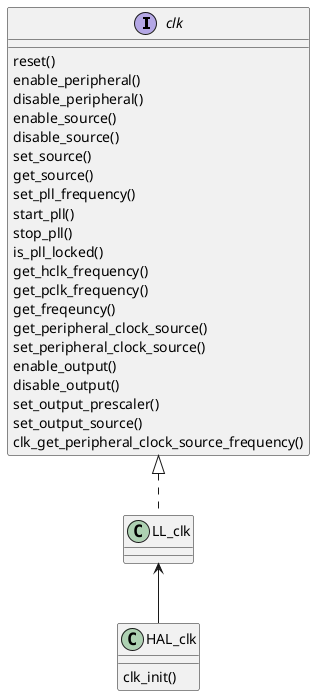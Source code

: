 @startuml
interface clk {
	reset()
	enable_peripheral()
	disable_peripheral()
	enable_source()
	disable_source()
	set_source()
	get_source()
	set_pll_frequency()
	start_pll()
	stop_pll()
	is_pll_locked()
	get_hclk_frequency()
	get_pclk_frequency()
	get_freqeuncy()
	get_peripheral_clock_source()
	set_peripheral_clock_source()
	enable_output()
	disable_output()
	set_output_prescaler()
	set_output_source()
	clk_get_peripheral_clock_source_frequency()
}

class LL_clk {
}

class HAL_clk {
	clk_init()
}

clk <|.. LL_clk
LL_clk <-- HAL_clk
@enduml
